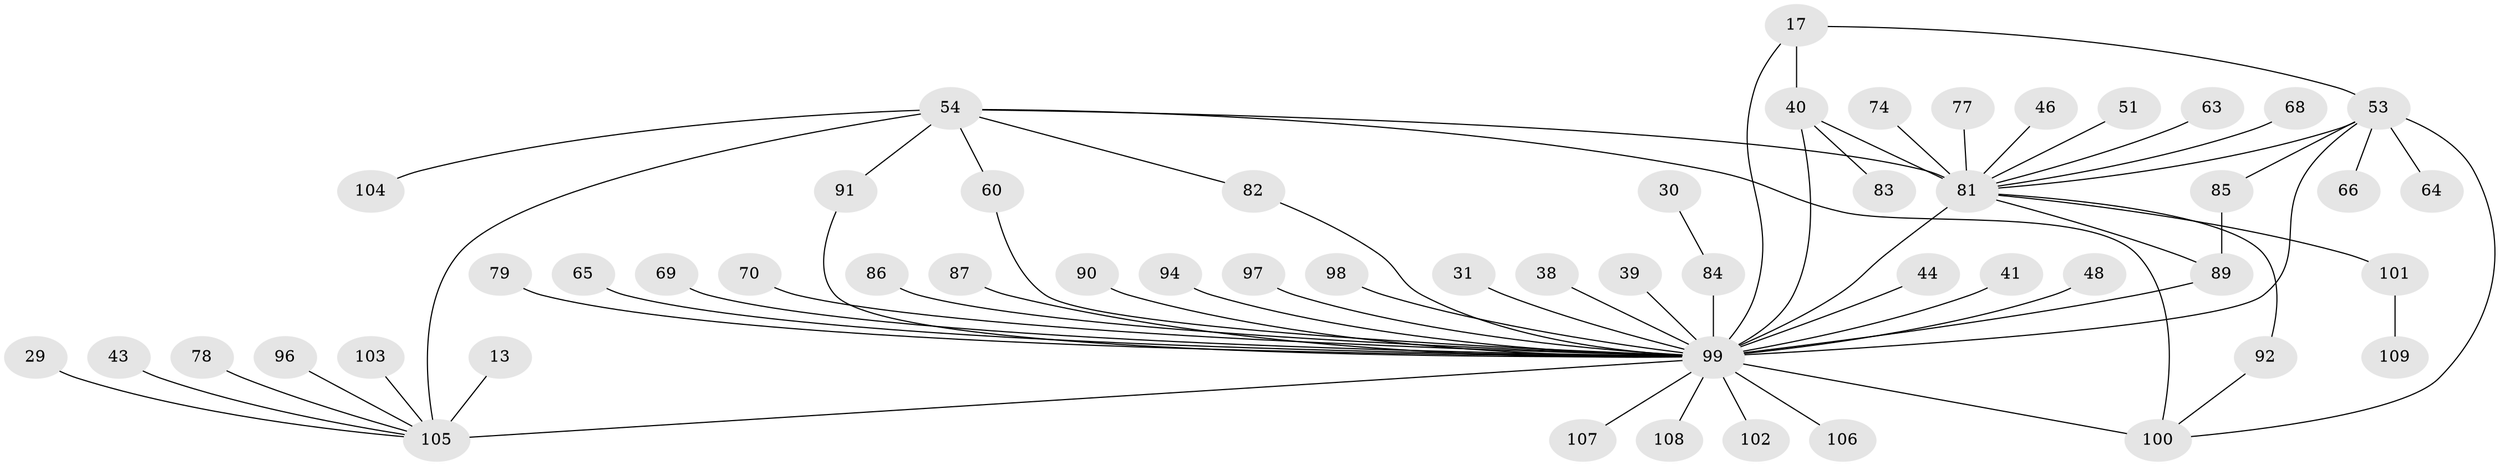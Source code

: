 // original degree distribution, {9: 0.01834862385321101, 11: 0.027522935779816515, 4: 0.07339449541284404, 7: 0.027522935779816515, 18: 0.009174311926605505, 1: 0.43119266055045874, 30: 0.009174311926605505, 3: 0.14678899082568808, 2: 0.22935779816513763, 5: 0.027522935779816515}
// Generated by graph-tools (version 1.1) at 2025/51/03/04/25 21:51:00]
// undirected, 54 vertices, 66 edges
graph export_dot {
graph [start="1"]
  node [color=gray90,style=filled];
  13;
  17;
  29;
  30;
  31;
  38;
  39;
  40 [super="+10+27"];
  41;
  43;
  44;
  46;
  48;
  51;
  53 [super="+3+25"];
  54 [super="+1+14"];
  60;
  63;
  64;
  65;
  66;
  68;
  69;
  70;
  74;
  77 [super="+22"];
  78;
  79 [super="+28"];
  81 [super="+80+42+52+35"];
  82 [super="+36"];
  83;
  84 [super="+21"];
  85 [super="+32"];
  86 [super="+57"];
  87;
  89 [super="+67+75"];
  90;
  91 [super="+59+50+88"];
  92 [super="+73"];
  94;
  96 [super="+12+16+61+76"];
  97;
  98;
  99 [super="+62+6+7+15+34+24"];
  100 [super="+55+58+93"];
  101 [super="+26"];
  102;
  103 [super="+47"];
  104;
  105 [super="+20+95"];
  106;
  107;
  108;
  109;
  13 -- 105;
  17 -- 53;
  17 -- 40;
  17 -- 99;
  29 -- 105;
  30 -- 84;
  31 -- 99;
  38 -- 99;
  39 -- 99;
  40 -- 99 [weight=2];
  40 -- 83;
  40 -- 81 [weight=3];
  41 -- 99;
  43 -- 105;
  44 -- 99;
  46 -- 81;
  48 -- 99;
  51 -- 81;
  53 -- 64;
  53 -- 66;
  53 -- 100 [weight=2];
  53 -- 85 [weight=2];
  53 -- 81 [weight=5];
  53 -- 99;
  54 -- 82;
  54 -- 104;
  54 -- 60;
  54 -- 100;
  54 -- 91 [weight=2];
  54 -- 105 [weight=2];
  54 -- 81 [weight=2];
  60 -- 99;
  63 -- 81;
  65 -- 99;
  68 -- 81;
  69 -- 99;
  70 -- 99;
  74 -- 81;
  77 -- 81;
  78 -- 105;
  79 -- 99;
  81 -- 92;
  81 -- 99 [weight=7];
  81 -- 101 [weight=2];
  81 -- 89;
  82 -- 99;
  84 -- 99 [weight=2];
  85 -- 89;
  86 -- 99;
  87 -- 99;
  89 -- 99 [weight=4];
  90 -- 99;
  91 -- 99 [weight=2];
  92 -- 100;
  94 -- 99;
  96 -- 105;
  97 -- 99;
  98 -- 99;
  99 -- 108;
  99 -- 105 [weight=5];
  99 -- 100 [weight=3];
  99 -- 102;
  99 -- 106;
  99 -- 107;
  101 -- 109;
  103 -- 105;
}
